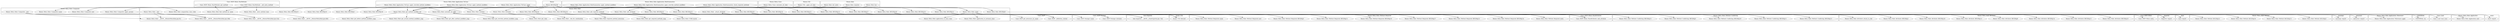 digraph {
graph [overlap=false]
subgraph cluster_Moose_Meta_Role_Composite {
	label="Moose::Meta::Role::Composite";
	"Moose::Meta::Role::Composite::new";
	"Moose::Meta::Role::Composite::apply_params";
	"Moose::Meta::Role::Composite::_new";
	"Moose::Meta::Role::Composite::name";
}
subgraph cluster_Moose_Meta_Role_Application_ToInstance {
	label="Moose::Meta::Role::Application::ToInstance";
	"Moose::Meta::Role::Application::ToInstance::apply";
}
subgraph cluster_warnings {
	label="warnings";
	"warnings::import";
}
subgraph cluster_Class_MOP_Mixin_HasMethods {
	label="Class::MOP::Mixin::HasMethods";
	"Class::MOP::Mixin::HasMethods::_add_meta_method";
	"Class::MOP::Mixin::HasMethods::get_method";
}
subgraph cluster_Moose_Meta_Role {
	label="Moose::Meta::Role";
	"Moose::Meta::Role::BEGIN@18";
	"Moose::Meta::Role::_new";
	"Moose::Meta::Role::get_required_methods_map";
	"Moose::Meta::Role::initialize";
	"Moose::Meta::Role::__ANON__[Moose/Meta/Role.pm:308]";
	"Moose::Meta::Role::BEGIN@16";
	"Moose::Meta::Role::get_method_modifier_list";
	"Moose::Meta::Role::composition_class_roles";
	"Moose::Meta::Role::add_required_methods";
	"Moose::Meta::Role::application_to_instance_class";
	"Moose::Meta::Role::add_attribute";
	"Moose::Meta::Role::required_method_metaclass";
	"Moose::Meta::Role::BEGIN@23";
	"Moose::Meta::Role::BEGIN@22";
	"Moose::Meta::Role::BEGIN@19";
	"Moose::Meta::Role::_role_for_combination";
	"Moose::Meta::Role::find_method_by_name";
	"Moose::Meta::Role::BEGIN@24";
	"Moose::Meta::Role::BEGIN@14";
	"Moose::Meta::Role::calculate_all_roles";
	"Moose::Meta::Role::BEGIN@27";
	"Moose::Meta::Role::BEGIN@13";
	"Moose::Meta::Role::__ANON__[Moose/Meta/Role.pm:400]";
	"Moose::Meta::Role::get_after_method_modifiers_map";
	"Moose::Meta::Role::BEGIN@21";
	"Moose::Meta::Role::get_override_method_modifiers_map";
	"Moose::Meta::Role::BEGIN@20";
	"Moose::Meta::Role::BEGIN@10";
	"Moose::Meta::Role::_meta_method_class";
	"Moose::Meta::Role::BEGIN@11";
	"Moose::Meta::Role::BEGIN@2";
	"Moose::Meta::Role::BEGIN@25";
	"Moose::Meta::Role::combine";
	"Moose::Meta::Role::application_to_class_class";
	"Moose::Meta::Role::CORE:match";
	"Moose::Meta::Role::apply";
	"Moose::Meta::Role::get_before_method_modifiers_map";
	"Moose::Meta::Role::BEGIN@15";
	"Moose::Meta::Role::get_around_method_modifiers_map";
	"Moose::Meta::Role::__ANON__[Moose/Meta/Role.pm:354]";
	"Moose::Meta::Role::get_roles";
	"Moose::Meta::Role::__ANON__[Moose/Meta/Role.pm:91]";
	"Moose::Meta::Role::BEGIN@9";
	"Moose::Meta::Role::_attach_attribute";
}
subgraph cluster_Moose {
	label="Moose";
	"Moose::BEGIN@36";
}
subgraph cluster_Moose_Meta_Role_Application_RoleSummation {
	label="Moose::Meta::Role::Application::RoleSummation";
	"Moose::Meta::Role::Application::RoleSummation::check_required_methods";
	"Moose::Meta::Role::Application::RoleSummation::apply_override_method_modifiers";
	"Moose::Meta::Role::Application::RoleSummation::apply_method_modifiers";
}
subgraph cluster_Moose_Meta_Role_Attribute {
	label="Moose::Meta::Role::Attribute";
	"Moose::Meta::Role::Attribute::BEGIN@16";
	"Moose::Meta::Role::Attribute::BEGIN@2";
	"Moose::Meta::Role::Attribute::BEGIN@10";
	"Moose::Meta::Role::Attribute::BEGIN@12";
	"Moose::Meta::Role::Attribute::BEGIN@14";
	"Moose::Meta::Role::Attribute::attach_to_role";
	"Moose::Meta::Role::Attribute::BEGIN@9";
	"Moose::Meta::Role::Attribute::BEGIN@13";
}
subgraph cluster_metaclass {
	label="metaclass";
	"metaclass::import";
}
subgraph cluster_Scalar_Util {
	label="Scalar::Util";
	"Scalar::Util::blessed";
}
subgraph cluster_UNIVERSAL {
	label="UNIVERSAL";
	"UNIVERSAL::isa";
}
subgraph cluster_Moose_Meta_Class {
	label="Moose::Meta::Class";
	"Moose::Meta::Class::calculate_all_roles";
}
subgraph cluster_Class_Load {
	label="Class::Load";
	"Class::Load::load_class";
}
subgraph cluster_Class_MOP_Mixin {
	label="Class::MOP::Mixin";
	"Class::MOP::Mixin::meta";
}
subgraph cluster_Sub_Exporter {
	label="Sub::Exporter";
	"Sub::Exporter::__ANON__[Sub/Exporter.pm:756]";
}
subgraph cluster_base {
	label="base";
	"base::import";
}
subgraph cluster_Moose_Util {
	label="Moose::Util";
	"Moose::Util::_apply_all_roles";
}
subgraph cluster_strict {
	label="strict";
	"strict::import";
}
subgraph cluster_Class_MOP {
	label="Class::MOP";
	"Class::MOP::_definition_context";
	"Class::MOP::get_metaclass_by_name";
}
subgraph cluster_Moose_Meta_Role_Method {
	label="Moose::Meta::Role::Method";
	"Moose::Meta::Role::Method::BEGIN@10";
	"Moose::Meta::Role::Method::BEGIN@11";
	"Moose::Meta::Role::Method::BEGIN@3";
	"Moose::Meta::Role::Method::BEGIN@13";
}
subgraph cluster_Exporter {
	label="Exporter";
	"Exporter::import";
}
subgraph cluster_Moose_Meta_Role_Method_Conflicting {
	label="Moose::Meta::Role::Method::Conflicting";
	"Moose::Meta::Role::Method::Conflicting::BEGIN@3";
	"Moose::Meta::Role::Method::Conflicting::BEGIN@15";
	"Moose::Meta::Role::Method::Conflicting::BEGIN@13";
	"Moose::Meta::Role::Method::Conflicting::BEGIN@11";
	"Moose::Meta::Role::Method::Conflicting::BEGIN@10";
}
subgraph cluster_Moose_Role {
	label="Moose::Role";
	"Moose::Role::has";
	"Moose::Role::init_meta";
	"Moose::Role::requires";
}
subgraph cluster_Class_MOP_Package {
	label="Class::MOP::Package";
	"Class::MOP::Package::initialize";
	"Class::MOP::Package::name";
}
subgraph cluster_Moose_Meta_Role_Method_Required {
	label="Moose::Meta::Role::Method::Required";
	"Moose::Meta::Role::Method::Required::BEGIN@14";
	"Moose::Meta::Role::Method::Required::BEGIN@12";
	"Moose::Meta::Role::Method::Required::BEGIN@17";
	"Moose::Meta::Role::Method::Required::BEGIN@10";
	"Moose::Meta::Role::Method::Required::BEGIN@11";
	"Moose::Meta::Role::Method::Required::name";
	"Moose::Meta::Role::Method::Required::new";
	"Moose::Meta::Role::Method::Required::meta";
	"Moose::Meta::Role::Method::Required::BEGIN@3";
}
subgraph cluster_Class_MOP_Mixin_HasAttributes {
	label="Class::MOP::Mixin::HasAttributes";
	"Class::MOP::Mixin::HasAttributes::add_attribute";
}
subgraph cluster_Moose_Meta_Role_Application {
	label="Moose::Meta::Role::Application";
	"Moose::Meta::Role::Application::new";
}
subgraph cluster_Moose_Meta_Role_Application_ToClass {
	label="Moose::Meta::Role::Application::ToClass";
	"Moose::Meta::Role::Application::ToClass::apply_override_method_modifiers";
	"Moose::Meta::Role::Application::ToClass::apply";
	"Moose::Meta::Role::Application::ToClass::apply_method_modifiers";
}
"Moose::Meta::Role::BEGIN@16" -> "Sub::Exporter::__ANON__[Sub/Exporter.pm:756]";
"Moose::Meta::Role::BEGIN@24" -> "Sub::Exporter::__ANON__[Sub/Exporter.pm:756]";
"Moose::Meta::Role::BEGIN@19" -> "Moose::Meta::Role::Attribute::BEGIN@12";
"Moose::BEGIN@36" -> "Moose::Meta::Role::BEGIN@23";
"Moose::Meta::Role::combine" -> "Moose::Meta::Role::_role_for_combination";
"Moose::Meta::Role::BEGIN@15" -> "Exporter::import";
"Moose::Meta::Role::BEGIN@14" -> "Exporter::import";
"Moose::Meta::Role::BEGIN@13" -> "Exporter::import";
"Moose::Meta::Role::apply" -> "Class::Load::load_class";
"Moose::Meta::Role::calculate_all_roles" -> "Moose::Meta::Role::calculate_all_roles";
"Moose::Meta::Class::calculate_all_roles" -> "Moose::Meta::Role::calculate_all_roles";
"Moose::Meta::Role::BEGIN@22" -> "Moose::Meta::Role::Method::Conflicting::BEGIN@10";
"Moose::BEGIN@36" -> "Moose::Meta::Role::BEGIN@27";
"Moose::Meta::Role::BEGIN@22" -> "Moose::Meta::Role::Method::Conflicting::BEGIN@3";
"Moose::Meta::Role::_new" -> "Moose::Meta::Role::__ANON__[Moose/Meta/Role.pm:354]";
"Moose::Meta::Role::Composite::_new" -> "Moose::Meta::Role::__ANON__[Moose/Meta/Role.pm:354]";
"Moose::BEGIN@36" -> "Moose::Meta::Role::BEGIN@18";
"Moose::Meta::Role::add_required_methods" -> "Scalar::Util::blessed";
"Moose::Meta::Role::add_attribute" -> "Scalar::Util::blessed";
"Moose::Meta::Role::combine" -> "Scalar::Util::blessed";
"Moose::Meta::Role::apply" -> "Scalar::Util::blessed";
"Moose::Meta::Role::BEGIN@21" -> "Moose::Meta::Role::Method::Required::BEGIN@10";
"Moose::Meta::Role::BEGIN@19" -> "Moose::Meta::Role::Attribute::BEGIN@16";
"Moose::Meta::Role::combine" -> "Moose::Meta::Role::Composite::new";
"Moose::Meta::Role::BEGIN@22" -> "Moose::Meta::Role::Method::Conflicting::BEGIN@13";
"Moose::Meta::Role::BEGIN@11" -> "metaclass::import";
"Moose::BEGIN@36" -> "Moose::Meta::Role::BEGIN@11";
"Moose::Meta::Role::BEGIN@20" -> "Moose::Meta::Role::Method::BEGIN@13";
"Moose::Meta::Role::add_required_methods" -> "Moose::Meta::Role::Method::Required::new";
"Moose::Meta::Role::BEGIN@21" -> "Moose::Meta::Role::Method::Required::BEGIN@14";
"Moose::Meta::Role::apply" -> "Moose::Meta::Role::application_to_class_class";
"Moose::BEGIN@36" -> "Moose::Meta::Role::BEGIN@15";
"Moose::BEGIN@36" -> "Moose::Meta::Role::BEGIN@9";
"Moose::Meta::Role::_new" -> "Moose::Meta::Role::__ANON__[Moose/Meta/Role.pm:91]";
"Moose::Meta::Role::Composite::_new" -> "Moose::Meta::Role::__ANON__[Moose/Meta/Role.pm:91]";
"Moose::BEGIN@36" -> "Moose::Meta::Role::BEGIN@16";
"Moose::Meta::Role::Application::RoleSummation::check_required_methods" -> "Moose::Meta::Role::add_required_methods";
"Moose::Role::requires" -> "Moose::Meta::Role::add_required_methods";
"Moose::Meta::Role::BEGIN@21" -> "Moose::Meta::Role::Method::Required::BEGIN@17";
"Moose::Meta::Role::BEGIN@20" -> "Moose::Meta::Role::Method::BEGIN@11";
"Moose::Meta::Role::_new" -> "Moose::Meta::Role::__ANON__[Moose/Meta/Role.pm:400]";
"Moose::Meta::Role::BEGIN@27" -> "base::import";
"Moose::Meta::Role::get_method_modifier_list" -> "Moose::Meta::Role::get_override_method_modifiers_map";
"Moose::Meta::Role::BEGIN@10" -> "warnings::import";
"Moose::Meta::Role::_attach_attribute" -> "Moose::Meta::Role::Attribute::attach_to_role";
"Moose::Meta::Role::add_required_methods" -> "Moose::Meta::Role::get_required_methods_map";
"Moose::Meta::Role::Application::RoleSummation::apply_override_method_modifiers" -> "Moose::Meta::Role::get_method_modifier_list";
"Moose::Meta::Role::Application::ToClass::apply_override_method_modifiers" -> "Moose::Meta::Role::get_method_modifier_list";
"Moose::Meta::Role::Application::ToClass::apply_method_modifiers" -> "Moose::Meta::Role::get_method_modifier_list";
"Moose::Meta::Role::Application::RoleSummation::apply_method_modifiers" -> "Moose::Meta::Role::get_method_modifier_list";
"Moose::Meta::Role::Composite::new" -> "Moose::Meta::Role::composition_class_roles";
"Moose::Role::has" -> "Moose::Meta::Role::add_attribute";
"Moose::Meta::Role::apply" -> "Moose::Meta::Role::application_to_instance_class";
"Moose::BEGIN@36" -> "Moose::Meta::Role::BEGIN@19";
"Class::MOP::Mixin::HasMethods::_add_meta_method" -> "Moose::Meta::Role::find_method_by_name";
"Moose::Meta::Role::calculate_all_roles" -> "Class::MOP::Package::name";
"Moose::BEGIN@36" -> "Moose::Meta::Role::BEGIN@13";
"Moose::Meta::Role::apply" -> "Moose::Meta::Role::Application::ToClass::apply";
"Moose::Meta::Role::BEGIN@21" -> "Class::MOP::_definition_context";
"Moose::Meta::Role::BEGIN@22" -> "Class::MOP::_definition_context";
"Moose::Meta::Role::BEGIN@19" -> "Class::MOP::_definition_context";
"Moose::Meta::Role::BEGIN@9" -> "strict::import";
"Moose::Meta::Role::BEGIN@19" -> "Moose::Meta::Role::Attribute::BEGIN@13";
"Moose::Meta::Role::BEGIN@19" -> "Moose::Meta::Role::Attribute::BEGIN@10";
"Moose::Meta::Role::combine" -> "Moose::Meta::Role::Composite::apply_params";
"Moose::Meta::Role::BEGIN@19" -> "Moose::Meta::Role::Attribute::BEGIN@14";
"Moose::Meta::Role::add_attribute" -> "Moose::Meta::Role::CORE:match";
"Moose::Meta::Role::find_method_by_name" -> "Class::MOP::Mixin::HasMethods::get_method";
"Moose::Meta::Role::BEGIN@22" -> "Moose::Meta::Role::Method::Required::meta";
"Moose::Meta::Role::BEGIN@21" -> "Moose::Meta::Role::Method::Required::meta";
"Moose::Meta::Role::_new" -> "Moose::Meta::Role::__ANON__[Moose/Meta/Role.pm:308]";
"Moose::Meta::Role::Composite::_new" -> "Moose::Meta::Role::__ANON__[Moose/Meta/Role.pm:308]";
"Moose::Role::init_meta" -> "Moose::Meta::Role::initialize";
"Moose::BEGIN@36" -> "Moose::Meta::Role::BEGIN@24";
"Moose::Meta::Role::calculate_all_roles" -> "Moose::Meta::Role::Composite::name";
"Moose::BEGIN@36" -> "Moose::Meta::Role::BEGIN@20";
"Moose::Meta::Role::initialize" -> "Class::MOP::Package::initialize";
"Moose::Meta::Role::BEGIN@22" -> "Moose::Meta::Role::Method::Conflicting::BEGIN@11";
"Moose::BEGIN@36" -> "Moose::Meta::Role::BEGIN@2";
"Moose::Meta::Role::BEGIN@20" -> "Moose::Meta::Role::Method::BEGIN@3";
"Moose::Meta::Role::BEGIN@22" -> "Moose::Meta::Role::Method::Conflicting::BEGIN@15";
"Moose::Meta::Role::BEGIN@21" -> "Class::MOP::Mixin::HasAttributes::add_attribute";
"Moose::Meta::Role::add_attribute" -> "Class::MOP::Mixin::HasAttributes::add_attribute";
"Moose::Meta::Role::BEGIN@22" -> "Class::MOP::Mixin::HasAttributes::add_attribute";
"Moose::Meta::Role::BEGIN@19" -> "Class::MOP::Mixin::HasAttributes::add_attribute";
"Class::MOP::Mixin::HasAttributes::add_attribute" -> "Moose::Meta::Role::_attach_attribute";
"Moose::Meta::Role::add_required_methods" -> "Moose::Meta::Role::required_method_metaclass";
"Moose::BEGIN@36" -> "Moose::Meta::Role::BEGIN@22";
"Moose::Meta::Role::apply" -> "Moose::Meta::Role::Application::new";
"Moose::Meta::Role::add_required_methods" -> "Moose::Meta::Role::Method::Required::name";
"Moose::BEGIN@36" -> "Moose::Meta::Role::BEGIN@14";
"Moose::Meta::Role::BEGIN@19" -> "Class::MOP::Mixin::meta";
"Class::MOP::Mixin::HasMethods::_add_meta_method" -> "Moose::Meta::Role::_meta_method_class";
"Moose::Meta::Role::apply" -> "UNIVERSAL::isa";
"Moose::BEGIN@36" -> "Moose::Meta::Role::BEGIN@10";
"Moose::Meta::Role::get_method_modifier_list" -> "Moose::Meta::Role::get_before_method_modifiers_map";
"Moose::Meta::Role::initialize" -> "Class::MOP::get_metaclass_by_name";
"Moose::Meta::Role::BEGIN@20" -> "Moose::Meta::Role::Method::BEGIN@10";
"Moose::Meta::Role::BEGIN@19" -> "Moose::Meta::Role::Attribute::BEGIN@9";
"Moose::Meta::Role::BEGIN@21" -> "Moose::Meta::Role::Method::Required::BEGIN@3";
"Moose::Meta::Role::apply" -> "Moose::Meta::Role::Application::ToInstance::apply";
"Moose::BEGIN@36" -> "Moose::Meta::Role::BEGIN@21";
"Moose::Meta::Role::get_method_modifier_list" -> "Moose::Meta::Role::get_after_method_modifiers_map";
"Moose::Meta::Role::BEGIN@21" -> "Moose::Meta::Role::Method::Required::BEGIN@11";
"Moose::Meta::Role::BEGIN@19" -> "Moose::Meta::Role::Attribute::BEGIN@2";
"Moose::Util::_apply_all_roles" -> "Moose::Meta::Role::combine";
"Moose::BEGIN@36" -> "Moose::Meta::Role::BEGIN@25";
"Moose::Meta::Role::BEGIN@21" -> "Moose::Meta::Role::Method::Required::BEGIN@12";
"Moose::Util::_apply_all_roles" -> "Moose::Meta::Role::apply";
"Moose::Meta::Role::get_method_modifier_list" -> "Moose::Meta::Role::get_around_method_modifiers_map";
"Moose::Meta::Role::calculate_all_roles" -> "Moose::Meta::Role::get_roles";
}
